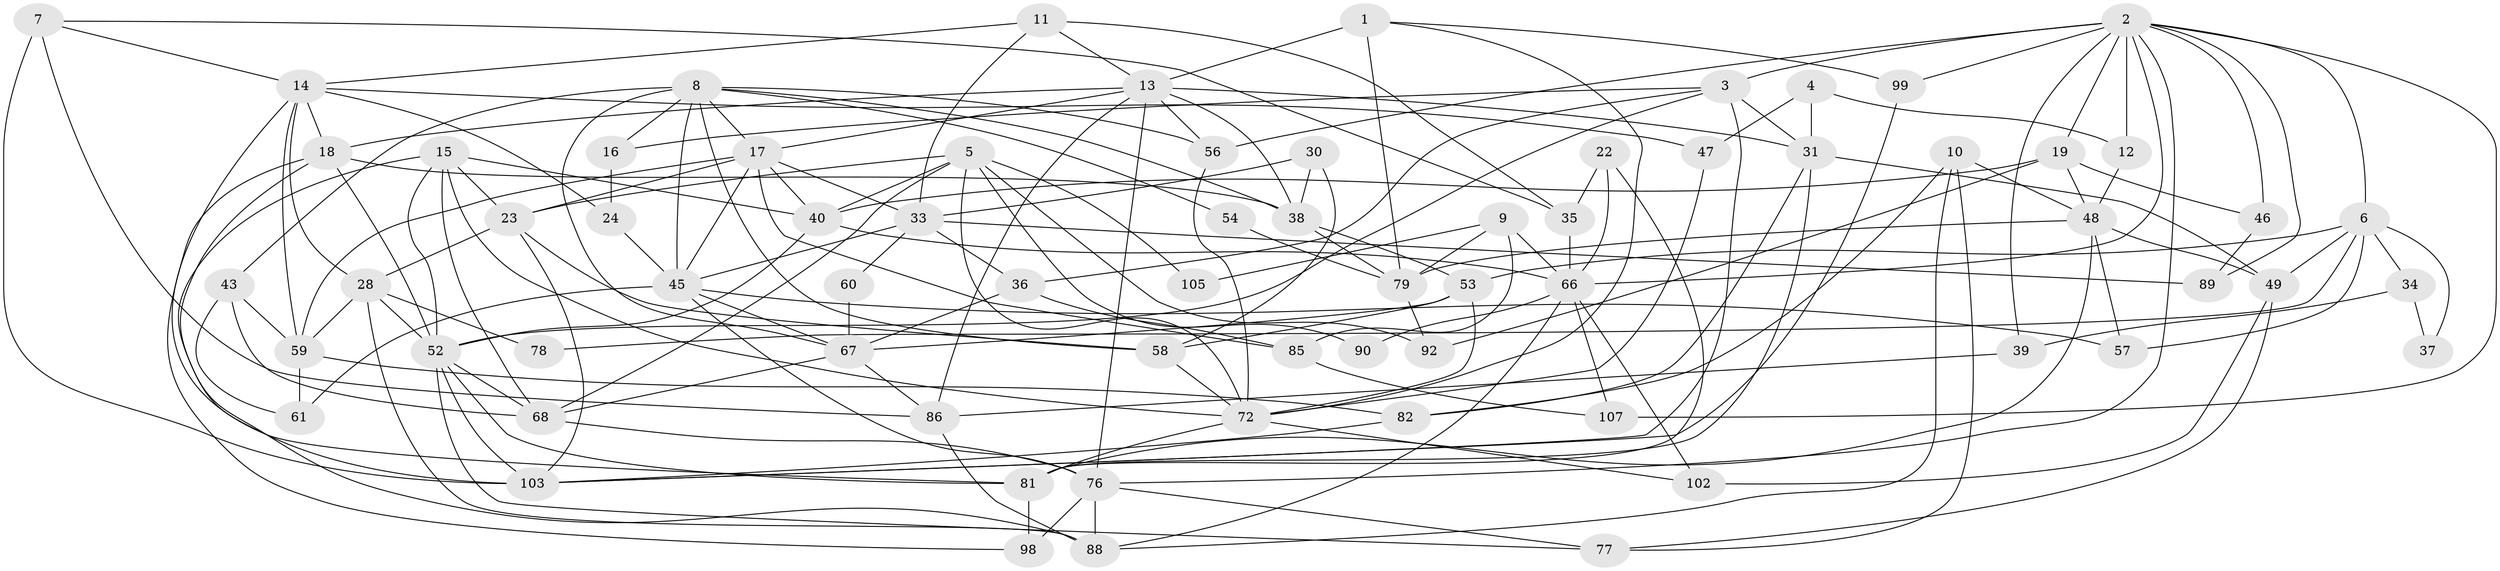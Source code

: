 // Generated by graph-tools (version 1.1) at 2025/52/02/27/25 19:52:03]
// undirected, 70 vertices, 174 edges
graph export_dot {
graph [start="1"]
  node [color=gray90,style=filled];
  1 [super="+25"];
  2 [super="+32"];
  3 [super="+50"];
  4;
  5 [super="+21"];
  6 [super="+20"];
  7 [super="+26"];
  8 [super="+87"];
  9;
  10;
  11;
  12;
  13 [super="+41"];
  14 [super="+80"];
  15 [super="+42"];
  16;
  17 [super="+27"];
  18 [super="+63"];
  19 [super="+29"];
  22;
  23 [super="+74"];
  24;
  28 [super="+104"];
  30;
  31 [super="+51"];
  33 [super="+64"];
  34;
  35;
  36 [super="+93"];
  37;
  38 [super="+75"];
  39;
  40 [super="+95"];
  43 [super="+44"];
  45 [super="+71"];
  46 [super="+94"];
  47;
  48 [super="+65"];
  49 [super="+69"];
  52 [super="+109"];
  53 [super="+55"];
  54;
  56;
  57;
  58 [super="+70"];
  59 [super="+62"];
  60;
  61;
  66 [super="+84"];
  67 [super="+96"];
  68 [super="+73"];
  72 [super="+97"];
  76 [super="+106"];
  77;
  78;
  79 [super="+100"];
  81 [super="+83"];
  82;
  85 [super="+101"];
  86;
  88 [super="+91"];
  89;
  90;
  92;
  98;
  99;
  102;
  103 [super="+108"];
  105;
  107;
  1 -- 99;
  1 -- 79;
  1 -- 13 [weight=2];
  1 -- 72;
  2 -- 66;
  2 -- 39;
  2 -- 89;
  2 -- 6;
  2 -- 99;
  2 -- 107;
  2 -- 12;
  2 -- 76;
  2 -- 19 [weight=2];
  2 -- 56;
  2 -- 46;
  2 -- 3;
  3 -- 103;
  3 -- 16;
  3 -- 31;
  3 -- 52;
  3 -- 36;
  4 -- 47;
  4 -- 12;
  4 -- 31;
  5 -- 23;
  5 -- 90;
  5 -- 92;
  5 -- 105;
  5 -- 40;
  5 -- 68;
  5 -- 72;
  6 -- 49;
  6 -- 34;
  6 -- 37;
  6 -- 78;
  6 -- 57;
  6 -- 53;
  7 -- 86;
  7 -- 35;
  7 -- 14;
  7 -- 103 [weight=2];
  8 -- 16;
  8 -- 54;
  8 -- 45;
  8 -- 17;
  8 -- 67;
  8 -- 56;
  8 -- 43;
  8 -- 58;
  8 -- 38;
  9 -- 66;
  9 -- 85;
  9 -- 105;
  9 -- 79;
  10 -- 77;
  10 -- 82;
  10 -- 48;
  10 -- 88;
  11 -- 13;
  11 -- 35;
  11 -- 14;
  11 -- 33;
  12 -- 48;
  13 -- 38;
  13 -- 18;
  13 -- 56;
  13 -- 86;
  13 -- 31;
  13 -- 17;
  13 -- 76;
  14 -- 24;
  14 -- 47;
  14 -- 81;
  14 -- 18;
  14 -- 28;
  14 -- 59;
  15 -- 52;
  15 -- 23;
  15 -- 68;
  15 -- 72;
  15 -- 40;
  15 -- 88;
  16 -- 24;
  17 -- 45;
  17 -- 59;
  17 -- 23;
  17 -- 85;
  17 -- 40;
  17 -- 33;
  18 -- 98;
  18 -- 52;
  18 -- 38;
  18 -- 103;
  19 -- 92;
  19 -- 40;
  19 -- 48;
  19 -- 46;
  22 -- 35;
  22 -- 66;
  22 -- 81;
  23 -- 103;
  23 -- 58;
  23 -- 28;
  24 -- 45;
  28 -- 88;
  28 -- 78;
  28 -- 52;
  28 -- 59;
  30 -- 58;
  30 -- 38;
  30 -- 33;
  31 -- 82;
  31 -- 49;
  31 -- 81;
  33 -- 36;
  33 -- 60;
  33 -- 45;
  33 -- 89;
  34 -- 39;
  34 -- 37;
  35 -- 66;
  36 -- 67;
  36 -- 85;
  38 -- 53;
  38 -- 79;
  39 -- 86;
  40 -- 66;
  40 -- 52;
  43 -- 59;
  43 -- 68;
  43 -- 61;
  45 -- 61;
  45 -- 76 [weight=2];
  45 -- 57;
  45 -- 67;
  46 -- 89;
  47 -- 72;
  48 -- 81;
  48 -- 49 [weight=2];
  48 -- 79;
  48 -- 57;
  49 -- 77;
  49 -- 102;
  52 -- 77;
  52 -- 103;
  52 -- 68;
  52 -- 81;
  53 -- 67;
  53 -- 72;
  53 -- 58;
  54 -- 79;
  56 -- 72;
  58 -- 72;
  59 -- 82;
  59 -- 61;
  60 -- 67;
  66 -- 107;
  66 -- 90;
  66 -- 102;
  66 -- 88;
  67 -- 68;
  67 -- 86;
  68 -- 76;
  72 -- 102;
  72 -- 81;
  76 -- 88;
  76 -- 98;
  76 -- 77;
  79 -- 92;
  81 -- 98;
  82 -- 103;
  85 -- 107;
  86 -- 88;
  99 -- 103;
}
